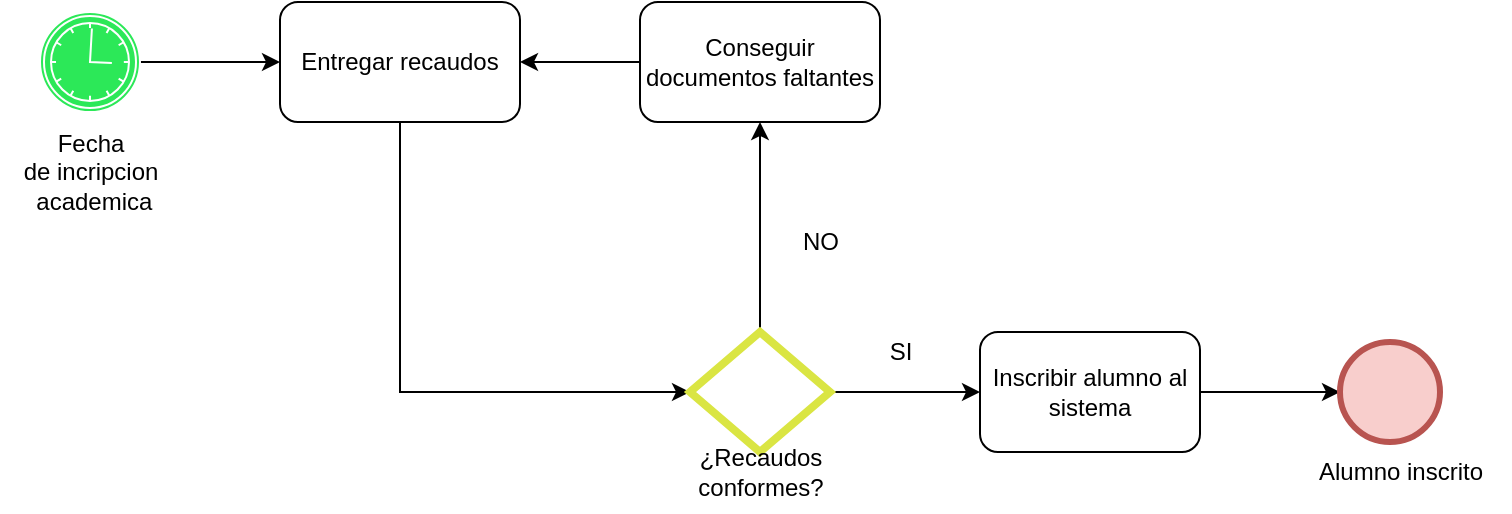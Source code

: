 <mxfile version="20.8.16" type="device"><diagram name="Página-1" id="kmeeJUgvPo0UusCO88Mz"><mxGraphModel dx="1114" dy="583" grid="1" gridSize="10" guides="1" tooltips="1" connect="1" arrows="1" fold="1" page="1" pageScale="1" pageWidth="827" pageHeight="1169" math="0" shadow="0"><root><mxCell id="0"/><mxCell id="1" parent="0"/><mxCell id="3IgIuwf1nTFrzNPtyvoL-7" style="edgeStyle=orthogonalEdgeStyle;rounded=0;orthogonalLoop=1;jettySize=auto;html=1;entryX=0;entryY=0.5;entryDx=0;entryDy=0;" edge="1" parent="1" source="3IgIuwf1nTFrzNPtyvoL-1" target="3IgIuwf1nTFrzNPtyvoL-2"><mxGeometry relative="1" as="geometry"/></mxCell><mxCell id="3IgIuwf1nTFrzNPtyvoL-1" value="" style="points=[[0.145,0.145,0],[0.5,0,0],[0.855,0.145,0],[1,0.5,0],[0.855,0.855,0],[0.5,1,0],[0.145,0.855,0],[0,0.5,0]];shape=mxgraph.bpmn.event;html=1;verticalLabelPosition=bottom;labelBackgroundColor=#ffffff;verticalAlign=top;align=center;perimeter=ellipsePerimeter;outlineConnect=0;aspect=fixed;outline=catching;symbol=timer;fillColor=#2CE858;strokeColor=#ffffff;" vertex="1" parent="1"><mxGeometry x="70" y="230" width="50" height="50" as="geometry"/></mxCell><mxCell id="3IgIuwf1nTFrzNPtyvoL-9" style="edgeStyle=orthogonalEdgeStyle;rounded=0;orthogonalLoop=1;jettySize=auto;html=1;exitX=0.5;exitY=1;exitDx=0;exitDy=0;entryX=0;entryY=0.5;entryDx=0;entryDy=0;" edge="1" parent="1" source="3IgIuwf1nTFrzNPtyvoL-2" target="3IgIuwf1nTFrzNPtyvoL-4"><mxGeometry relative="1" as="geometry"/></mxCell><mxCell id="3IgIuwf1nTFrzNPtyvoL-2" value="Entregar recaudos" style="rounded=1;whiteSpace=wrap;html=1;" vertex="1" parent="1"><mxGeometry x="190" y="225" width="120" height="60" as="geometry"/></mxCell><mxCell id="3IgIuwf1nTFrzNPtyvoL-8" style="edgeStyle=orthogonalEdgeStyle;rounded=0;orthogonalLoop=1;jettySize=auto;html=1;exitX=0;exitY=0.5;exitDx=0;exitDy=0;entryX=1;entryY=0.5;entryDx=0;entryDy=0;" edge="1" parent="1" source="3IgIuwf1nTFrzNPtyvoL-3" target="3IgIuwf1nTFrzNPtyvoL-2"><mxGeometry relative="1" as="geometry"/></mxCell><mxCell id="3IgIuwf1nTFrzNPtyvoL-3" value="Conseguir documentos faltantes" style="rounded=1;whiteSpace=wrap;html=1;" vertex="1" parent="1"><mxGeometry x="370" y="225" width="120" height="60" as="geometry"/></mxCell><mxCell id="3IgIuwf1nTFrzNPtyvoL-10" style="edgeStyle=orthogonalEdgeStyle;rounded=0;orthogonalLoop=1;jettySize=auto;html=1;exitX=0.5;exitY=0;exitDx=0;exitDy=0;entryX=0.5;entryY=1;entryDx=0;entryDy=0;" edge="1" parent="1" source="3IgIuwf1nTFrzNPtyvoL-4" target="3IgIuwf1nTFrzNPtyvoL-3"><mxGeometry relative="1" as="geometry"/></mxCell><mxCell id="3IgIuwf1nTFrzNPtyvoL-11" style="edgeStyle=orthogonalEdgeStyle;rounded=0;orthogonalLoop=1;jettySize=auto;html=1;exitX=1;exitY=0.5;exitDx=0;exitDy=0;entryX=0;entryY=0.5;entryDx=0;entryDy=0;" edge="1" parent="1" source="3IgIuwf1nTFrzNPtyvoL-4" target="3IgIuwf1nTFrzNPtyvoL-5"><mxGeometry relative="1" as="geometry"/></mxCell><mxCell id="3IgIuwf1nTFrzNPtyvoL-4" value="" style="rhombus;whiteSpace=wrap;html=1;strokeColor=#dae543;strokeWidth=4;" vertex="1" parent="1"><mxGeometry x="395" y="390" width="70" height="60" as="geometry"/></mxCell><mxCell id="3IgIuwf1nTFrzNPtyvoL-12" style="edgeStyle=orthogonalEdgeStyle;rounded=0;orthogonalLoop=1;jettySize=auto;html=1;entryX=0;entryY=0.5;entryDx=0;entryDy=0;" edge="1" parent="1" source="3IgIuwf1nTFrzNPtyvoL-5" target="3IgIuwf1nTFrzNPtyvoL-6"><mxGeometry relative="1" as="geometry"/></mxCell><mxCell id="3IgIuwf1nTFrzNPtyvoL-5" value="Inscribir alumno al sistema" style="rounded=1;whiteSpace=wrap;html=1;" vertex="1" parent="1"><mxGeometry x="540" y="390" width="110" height="60" as="geometry"/></mxCell><mxCell id="3IgIuwf1nTFrzNPtyvoL-6" value="" style="ellipse;whiteSpace=wrap;html=1;aspect=fixed;strokeColor=#b85450;strokeWidth=3;fillColor=#f8cecc;" vertex="1" parent="1"><mxGeometry x="720" y="395" width="50" height="50" as="geometry"/></mxCell><mxCell id="3IgIuwf1nTFrzNPtyvoL-13" value="NO" style="text;html=1;align=center;verticalAlign=middle;resizable=0;points=[];autosize=1;strokeColor=none;fillColor=none;" vertex="1" parent="1"><mxGeometry x="440" y="330" width="40" height="30" as="geometry"/></mxCell><mxCell id="3IgIuwf1nTFrzNPtyvoL-14" value="SI" style="text;html=1;align=center;verticalAlign=middle;resizable=0;points=[];autosize=1;strokeColor=none;fillColor=none;" vertex="1" parent="1"><mxGeometry x="485" y="385" width="30" height="30" as="geometry"/></mxCell><mxCell id="3IgIuwf1nTFrzNPtyvoL-15" value="Alumno inscrito" style="text;html=1;align=center;verticalAlign=middle;resizable=0;points=[];autosize=1;strokeColor=none;fillColor=none;" vertex="1" parent="1"><mxGeometry x="695" y="445" width="110" height="30" as="geometry"/></mxCell><mxCell id="3IgIuwf1nTFrzNPtyvoL-16" value="¿Recaudos &lt;br&gt;conformes?" style="text;html=1;align=center;verticalAlign=middle;resizable=0;points=[];autosize=1;strokeColor=none;fillColor=none;" vertex="1" parent="1"><mxGeometry x="385" y="440" width="90" height="40" as="geometry"/></mxCell><mxCell id="3IgIuwf1nTFrzNPtyvoL-17" value="Fecha &lt;br&gt;de incripcion&lt;br&gt;&amp;nbsp;academica" style="text;html=1;align=center;verticalAlign=middle;resizable=0;points=[];autosize=1;strokeColor=none;fillColor=none;" vertex="1" parent="1"><mxGeometry x="50" y="280" width="90" height="60" as="geometry"/></mxCell></root></mxGraphModel></diagram></mxfile>